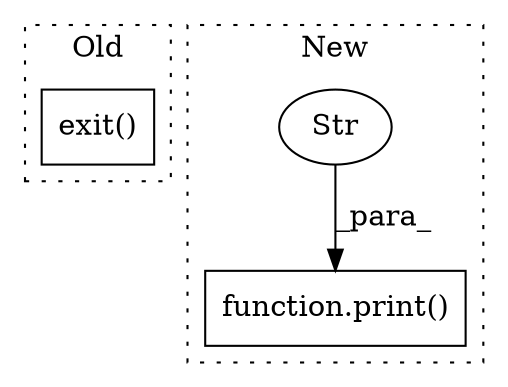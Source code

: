 digraph G {
subgraph cluster0 {
1 [label="exit()" a="75" s="2677" l="10" shape="box"];
label = "Old";
style="dotted";
}
subgraph cluster1 {
2 [label="function.print()" a="75" s="10076,10100" l="6,1" shape="box"];
3 [label="Str" a="66" s="10082" l="18" shape="ellipse"];
label = "New";
style="dotted";
}
3 -> 2 [label="_para_"];
}